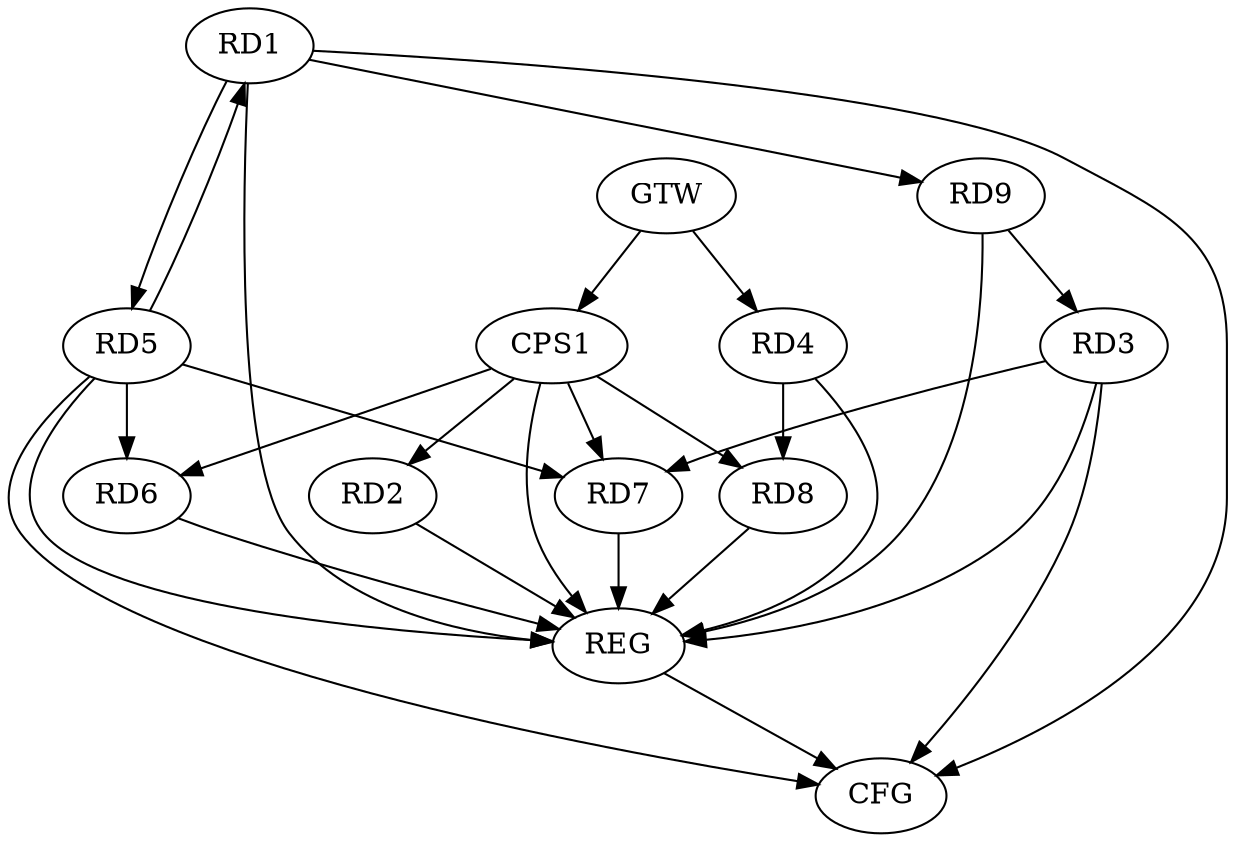 strict digraph G {
  RD1 [ label="RD1" ];
  RD2 [ label="RD2" ];
  RD3 [ label="RD3" ];
  RD4 [ label="RD4" ];
  RD5 [ label="RD5" ];
  RD6 [ label="RD6" ];
  RD7 [ label="RD7" ];
  RD8 [ label="RD8" ];
  RD9 [ label="RD9" ];
  CPS1 [ label="CPS1" ];
  GTW [ label="GTW" ];
  REG [ label="REG" ];
  CFG [ label="CFG" ];
  RD1 -> RD5;
  RD5 -> RD1;
  RD1 -> RD9;
  RD3 -> RD7;
  RD9 -> RD3;
  RD4 -> RD8;
  RD5 -> RD6;
  RD5 -> RD7;
  CPS1 -> RD2;
  CPS1 -> RD6;
  CPS1 -> RD7;
  CPS1 -> RD8;
  GTW -> RD4;
  GTW -> CPS1;
  RD1 -> REG;
  RD2 -> REG;
  RD3 -> REG;
  RD4 -> REG;
  RD5 -> REG;
  RD6 -> REG;
  RD7 -> REG;
  RD8 -> REG;
  RD9 -> REG;
  CPS1 -> REG;
  RD1 -> CFG;
  RD5 -> CFG;
  RD3 -> CFG;
  REG -> CFG;
}
